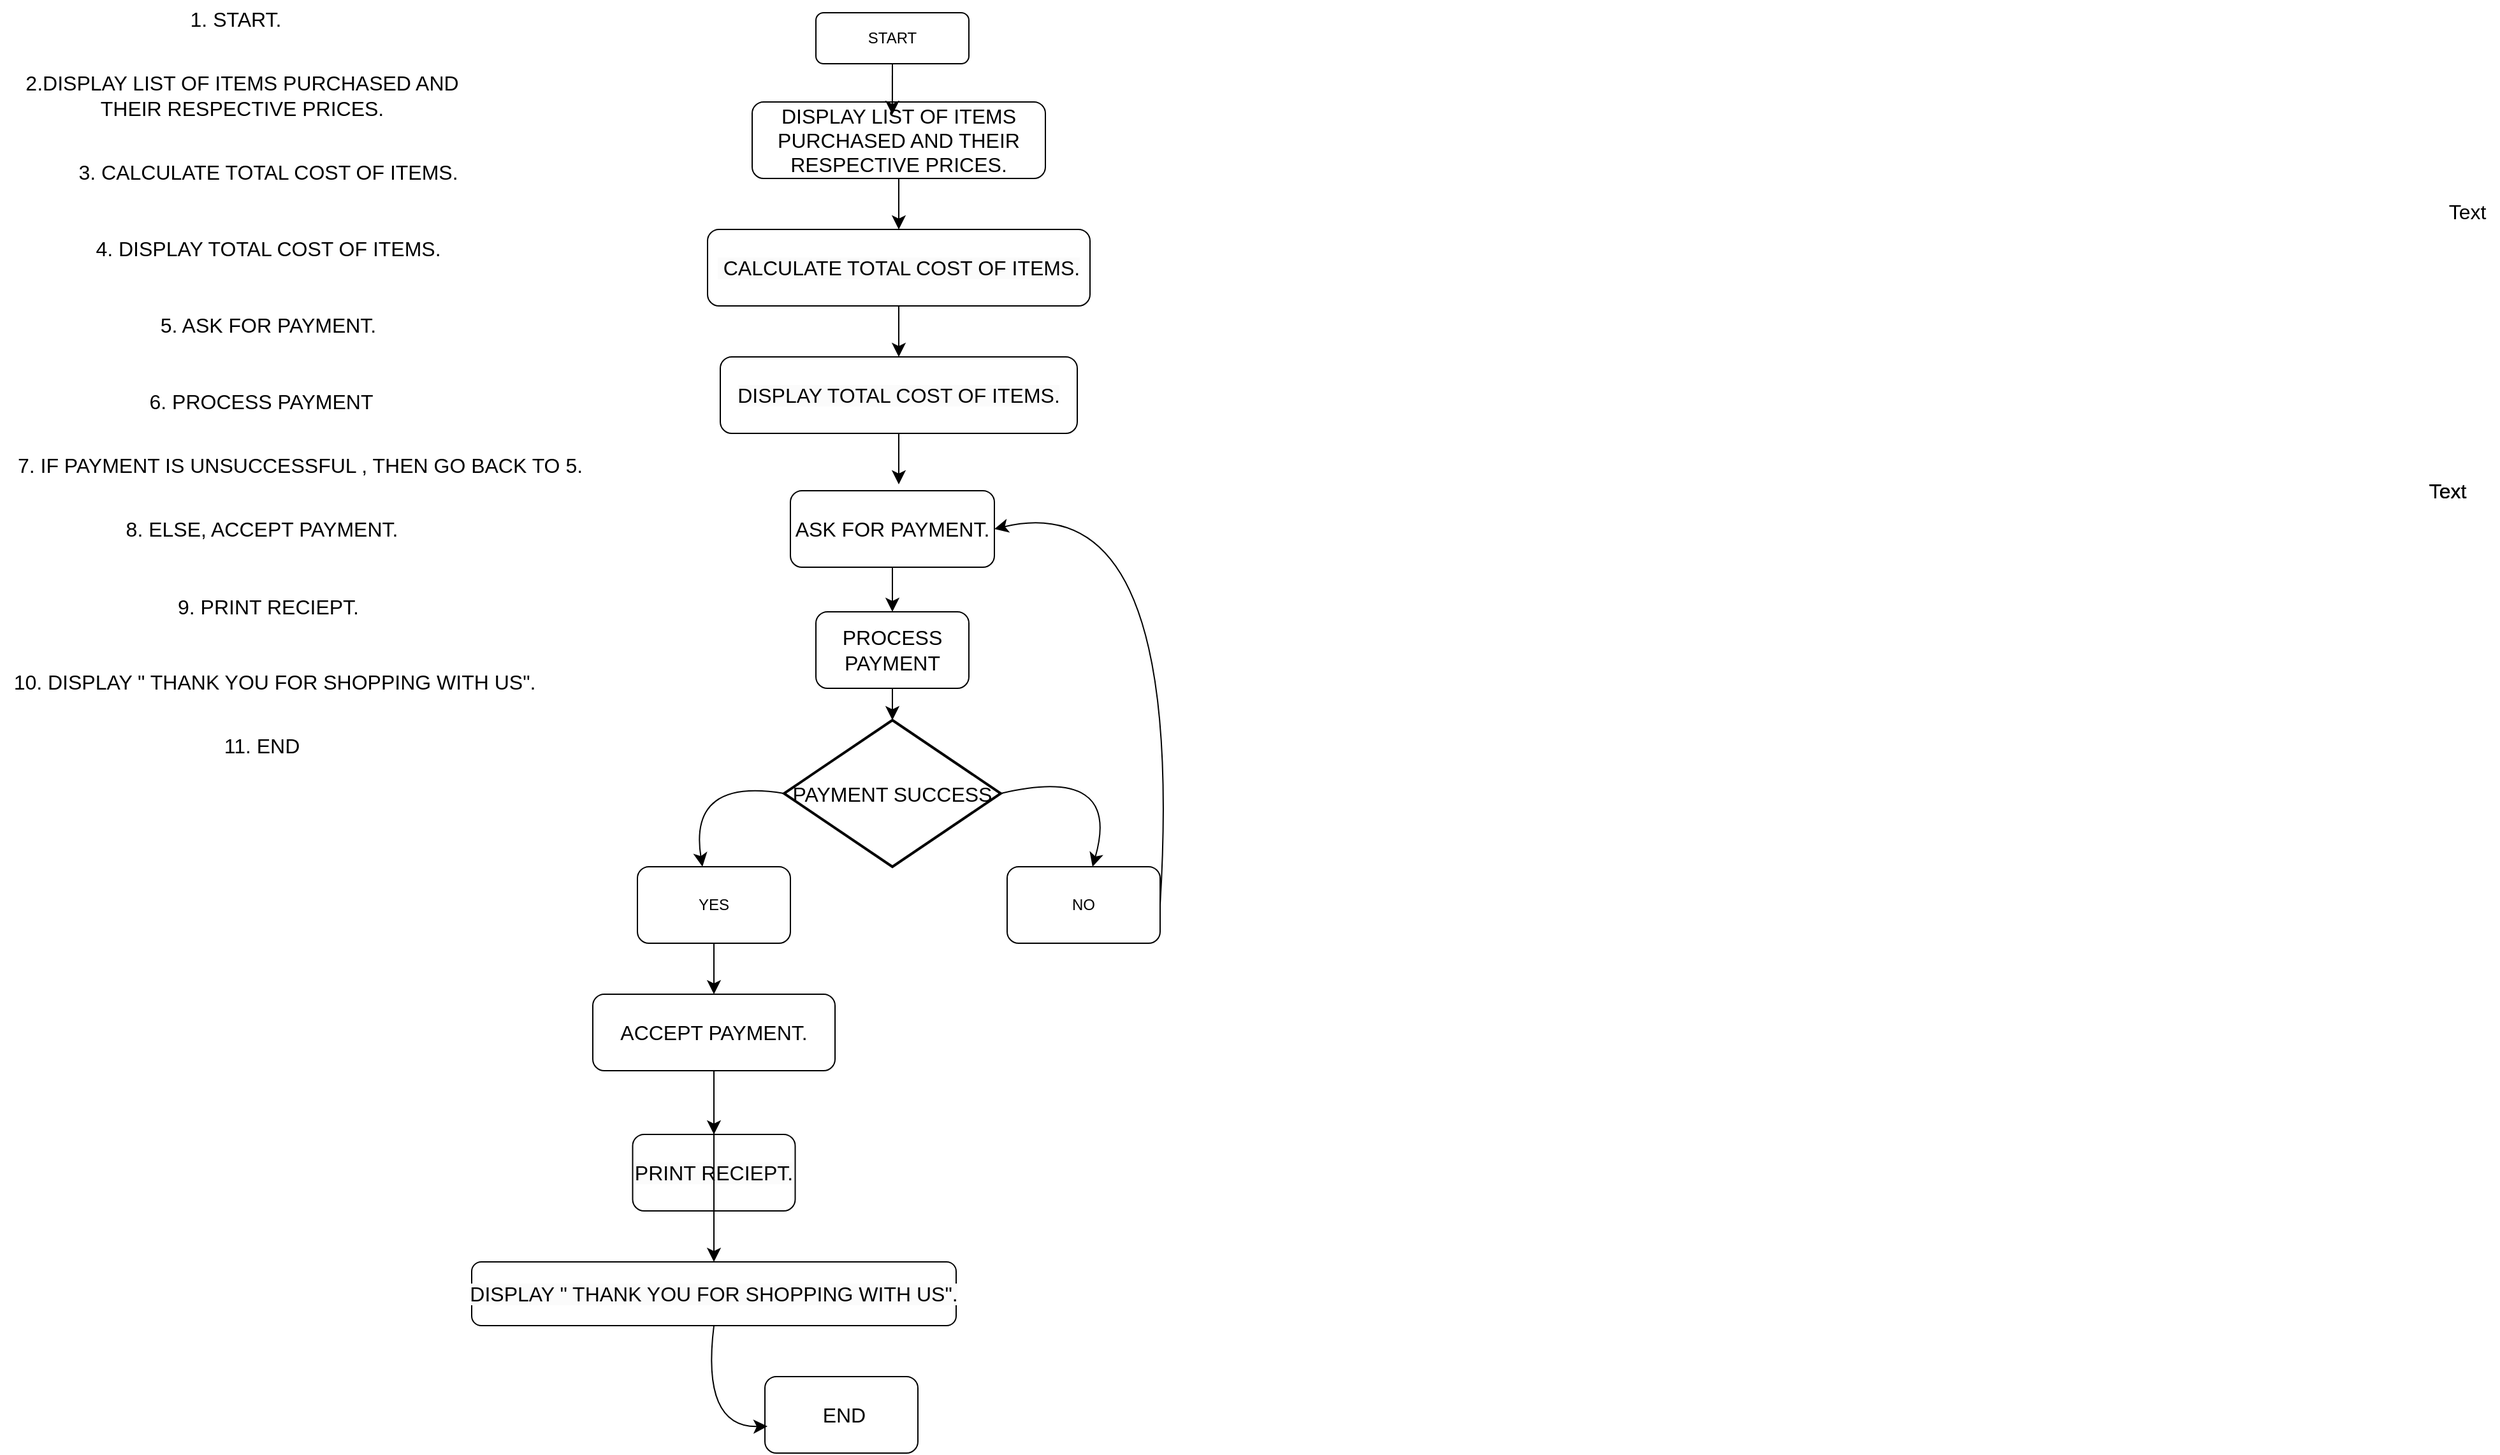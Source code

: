 <mxfile version="24.2.1" type="github">
  <diagram id="C5RBs43oDa-KdzZeNtuy" name="Page-1">
    <mxGraphModel dx="2848" dy="806" grid="1" gridSize="10" guides="1" tooltips="1" connect="1" arrows="1" fold="1" page="1" pageScale="1" pageWidth="827" pageHeight="1169" math="0" shadow="0">
      <root>
        <mxCell id="WIyWlLk6GJQsqaUBKTNV-0" />
        <mxCell id="WIyWlLk6GJQsqaUBKTNV-1" parent="WIyWlLk6GJQsqaUBKTNV-0" />
        <mxCell id="LW-r0Mx9nj2kIZK--Os6-0" value="Text" style="text;html=1;align=center;verticalAlign=middle;whiteSpace=wrap;rounded=0;fontSize=16;" vertex="1" parent="WIyWlLk6GJQsqaUBKTNV-1">
          <mxGeometry x="250" y="390" width="60" height="30" as="geometry" />
        </mxCell>
        <mxCell id="LW-r0Mx9nj2kIZK--Os6-1" value="Text" style="text;html=1;align=center;verticalAlign=middle;whiteSpace=wrap;rounded=0;fontSize=16;" vertex="1" parent="WIyWlLk6GJQsqaUBKTNV-1">
          <mxGeometry x="250" y="390" width="60" height="30" as="geometry" />
        </mxCell>
        <mxCell id="LW-r0Mx9nj2kIZK--Os6-2" value="Text" style="text;html=1;align=center;verticalAlign=middle;whiteSpace=wrap;rounded=0;fontSize=16;" vertex="1" parent="WIyWlLk6GJQsqaUBKTNV-1">
          <mxGeometry x="250" y="390" width="60" height="30" as="geometry" />
        </mxCell>
        <mxCell id="LW-r0Mx9nj2kIZK--Os6-3" value="6. PROCESS PAYMENT" style="text;html=1;align=center;verticalAlign=middle;whiteSpace=wrap;rounded=0;fontSize=16;" vertex="1" parent="WIyWlLk6GJQsqaUBKTNV-1">
          <mxGeometry x="-1560" y="320" width="250" height="30" as="geometry" />
        </mxCell>
        <mxCell id="LW-r0Mx9nj2kIZK--Os6-4" value="2.DISPLAY LIST OF ITEMS PURCHASED AND THEIR RESPECTIVE PRICES." style="text;html=1;align=center;verticalAlign=middle;whiteSpace=wrap;rounded=0;fontSize=16;" vertex="1" parent="WIyWlLk6GJQsqaUBKTNV-1">
          <mxGeometry x="-1630" y="80" width="360" height="30" as="geometry" />
        </mxCell>
        <mxCell id="LW-r0Mx9nj2kIZK--Os6-5" value="1. START." style="text;html=1;align=center;verticalAlign=middle;whiteSpace=wrap;rounded=0;fontSize=16;" vertex="1" parent="WIyWlLk6GJQsqaUBKTNV-1">
          <mxGeometry x="-1620" y="20" width="330" height="30" as="geometry" />
        </mxCell>
        <mxCell id="LW-r0Mx9nj2kIZK--Os6-8" value="4. DISPLAY TOTAL COST OF ITEMS." style="text;html=1;align=center;verticalAlign=middle;resizable=0;points=[];autosize=1;strokeColor=none;fillColor=none;fontSize=16;" vertex="1" parent="WIyWlLk6GJQsqaUBKTNV-1">
          <mxGeometry x="-1575" y="200" width="290" height="30" as="geometry" />
        </mxCell>
        <mxCell id="LW-r0Mx9nj2kIZK--Os6-9" value="10. DISPLAY &quot; THANK YOU FOR SHOPPING WITH US&quot;." style="text;html=1;align=center;verticalAlign=middle;resizable=0;points=[];autosize=1;strokeColor=none;fillColor=none;fontSize=16;" vertex="1" parent="WIyWlLk6GJQsqaUBKTNV-1">
          <mxGeometry x="-1640" y="540" width="430" height="30" as="geometry" />
        </mxCell>
        <mxCell id="LW-r0Mx9nj2kIZK--Os6-10" value="3. CALCULATE TOTAL COST OF ITEMS." style="text;html=1;align=center;verticalAlign=middle;resizable=0;points=[];autosize=1;strokeColor=none;fillColor=none;fontSize=16;" vertex="1" parent="WIyWlLk6GJQsqaUBKTNV-1">
          <mxGeometry x="-1590" y="140" width="320" height="30" as="geometry" />
        </mxCell>
        <mxCell id="LW-r0Mx9nj2kIZK--Os6-11" value="5. ASK FOR PAYMENT." style="text;html=1;align=center;verticalAlign=middle;resizable=0;points=[];autosize=1;strokeColor=none;fillColor=none;fontSize=16;" vertex="1" parent="WIyWlLk6GJQsqaUBKTNV-1">
          <mxGeometry x="-1525" y="260" width="190" height="30" as="geometry" />
        </mxCell>
        <mxCell id="LW-r0Mx9nj2kIZK--Os6-12" value="7. IF PAYMENT IS UNSUCCESSFUL , THEN GO BACK TO 5." style="text;html=1;align=center;verticalAlign=middle;resizable=0;points=[];autosize=1;strokeColor=none;fillColor=none;fontSize=16;" vertex="1" parent="WIyWlLk6GJQsqaUBKTNV-1">
          <mxGeometry x="-1640" y="370" width="470" height="30" as="geometry" />
        </mxCell>
        <mxCell id="LW-r0Mx9nj2kIZK--Os6-14" value="8. ELSE, ACCEPT PAYMENT." style="text;html=1;align=center;verticalAlign=middle;resizable=0;points=[];autosize=1;strokeColor=none;fillColor=none;fontSize=16;" vertex="1" parent="WIyWlLk6GJQsqaUBKTNV-1">
          <mxGeometry x="-1555" y="420" width="240" height="30" as="geometry" />
        </mxCell>
        <mxCell id="LW-r0Mx9nj2kIZK--Os6-15" value="9. PRINT RECIEPT." style="text;html=1;align=center;verticalAlign=middle;resizable=0;points=[];autosize=1;strokeColor=none;fillColor=none;fontSize=16;" vertex="1" parent="WIyWlLk6GJQsqaUBKTNV-1">
          <mxGeometry x="-1515" y="481" width="170" height="30" as="geometry" />
        </mxCell>
        <mxCell id="LW-r0Mx9nj2kIZK--Os6-16" value="11. END" style="text;html=1;align=center;verticalAlign=middle;resizable=0;points=[];autosize=1;strokeColor=none;fillColor=none;fontSize=16;" vertex="1" parent="WIyWlLk6GJQsqaUBKTNV-1">
          <mxGeometry x="-1475" y="590" width="80" height="30" as="geometry" />
        </mxCell>
        <mxCell id="LW-r0Mx9nj2kIZK--Os6-17" value="START" style="rounded=1;whiteSpace=wrap;html=1;" vertex="1" parent="WIyWlLk6GJQsqaUBKTNV-1">
          <mxGeometry x="-1000" y="30" width="120" height="40" as="geometry" />
        </mxCell>
        <mxCell id="LW-r0Mx9nj2kIZK--Os6-42" style="edgeStyle=none;curved=1;rounded=0;orthogonalLoop=1;jettySize=auto;html=1;exitX=0.5;exitY=1;exitDx=0;exitDy=0;entryX=0.5;entryY=0;entryDx=0;entryDy=0;fontSize=12;startSize=8;endSize=8;" edge="1" parent="WIyWlLk6GJQsqaUBKTNV-1" source="LW-r0Mx9nj2kIZK--Os6-18" target="LW-r0Mx9nj2kIZK--Os6-25">
          <mxGeometry relative="1" as="geometry" />
        </mxCell>
        <mxCell id="LW-r0Mx9nj2kIZK--Os6-18" value="&lt;span style=&quot;font-size: 16px; text-wrap: nowrap;&quot;&gt;ASK FOR PAYMENT.&lt;/span&gt;" style="rounded=1;whiteSpace=wrap;html=1;" vertex="1" parent="WIyWlLk6GJQsqaUBKTNV-1">
          <mxGeometry x="-1020" y="405" width="160" height="60" as="geometry" />
        </mxCell>
        <mxCell id="LW-r0Mx9nj2kIZK--Os6-51" style="edgeStyle=none;curved=1;rounded=0;orthogonalLoop=1;jettySize=auto;html=1;exitX=1;exitY=0.5;exitDx=0;exitDy=0;entryX=1;entryY=0.5;entryDx=0;entryDy=0;fontSize=12;startSize=8;endSize=8;" edge="1" parent="WIyWlLk6GJQsqaUBKTNV-1" source="LW-r0Mx9nj2kIZK--Os6-19" target="LW-r0Mx9nj2kIZK--Os6-18">
          <mxGeometry relative="1" as="geometry">
            <Array as="points">
              <mxPoint x="-710" y="400" />
            </Array>
          </mxGeometry>
        </mxCell>
        <mxCell id="LW-r0Mx9nj2kIZK--Os6-19" value="NO" style="rounded=1;whiteSpace=wrap;html=1;" vertex="1" parent="WIyWlLk6GJQsqaUBKTNV-1">
          <mxGeometry x="-850" y="700" width="120" height="60" as="geometry" />
        </mxCell>
        <mxCell id="LW-r0Mx9nj2kIZK--Os6-41" style="edgeStyle=none;curved=1;rounded=0;orthogonalLoop=1;jettySize=auto;html=1;exitX=0.5;exitY=1;exitDx=0;exitDy=0;fontSize=12;startSize=8;endSize=8;" edge="1" parent="WIyWlLk6GJQsqaUBKTNV-1" source="LW-r0Mx9nj2kIZK--Os6-22">
          <mxGeometry relative="1" as="geometry">
            <mxPoint x="-935" y="400" as="targetPoint" />
          </mxGeometry>
        </mxCell>
        <mxCell id="LW-r0Mx9nj2kIZK--Os6-22" value="&lt;span style=&quot;color: rgb(0, 0, 0); font-family: Helvetica; font-size: 16px; font-style: normal; font-variant-ligatures: normal; font-variant-caps: normal; font-weight: 400; letter-spacing: normal; orphans: 2; text-align: center; text-indent: 0px; text-transform: none; widows: 2; word-spacing: 0px; -webkit-text-stroke-width: 0px; white-space: nowrap; background-color: rgb(251, 251, 251); text-decoration-thickness: initial; text-decoration-style: initial; text-decoration-color: initial; display: inline !important; float: none;&quot;&gt;DISPLAY TOTAL COST OF ITEMS.&lt;/span&gt;" style="rounded=1;whiteSpace=wrap;html=1;" vertex="1" parent="WIyWlLk6GJQsqaUBKTNV-1">
          <mxGeometry x="-1075" y="300" width="280" height="60" as="geometry" />
        </mxCell>
        <mxCell id="LW-r0Mx9nj2kIZK--Os6-25" value="&lt;span style=&quot;font-size: 16px;&quot;&gt;PROCESS PAYMENT&lt;/span&gt;" style="rounded=1;whiteSpace=wrap;html=1;" vertex="1" parent="WIyWlLk6GJQsqaUBKTNV-1">
          <mxGeometry x="-1000" y="500" width="120" height="60" as="geometry" />
        </mxCell>
        <mxCell id="LW-r0Mx9nj2kIZK--Os6-40" style="edgeStyle=none;curved=1;rounded=0;orthogonalLoop=1;jettySize=auto;html=1;exitX=0.5;exitY=1;exitDx=0;exitDy=0;entryX=0.5;entryY=0;entryDx=0;entryDy=0;fontSize=12;startSize=8;endSize=8;" edge="1" parent="WIyWlLk6GJQsqaUBKTNV-1" source="LW-r0Mx9nj2kIZK--Os6-26" target="LW-r0Mx9nj2kIZK--Os6-22">
          <mxGeometry relative="1" as="geometry" />
        </mxCell>
        <mxCell id="LW-r0Mx9nj2kIZK--Os6-26" value="&lt;span style=&quot;color: rgb(0, 0, 0); font-family: Helvetica; font-size: 16px; font-style: normal; font-variant-ligatures: normal; font-variant-caps: normal; font-weight: 400; letter-spacing: normal; orphans: 2; text-align: center; text-indent: 0px; text-transform: none; widows: 2; word-spacing: 0px; -webkit-text-stroke-width: 0px; white-space: nowrap; background-color: rgb(251, 251, 251); text-decoration-thickness: initial; text-decoration-style: initial; text-decoration-color: initial; display: inline !important; float: none;&quot;&gt;&amp;nbsp;CALCULATE TOTAL COST OF ITEMS.&lt;/span&gt;" style="rounded=1;whiteSpace=wrap;html=1;" vertex="1" parent="WIyWlLk6GJQsqaUBKTNV-1">
          <mxGeometry x="-1085" y="200" width="300" height="60" as="geometry" />
        </mxCell>
        <mxCell id="LW-r0Mx9nj2kIZK--Os6-39" style="edgeStyle=none;curved=1;rounded=0;orthogonalLoop=1;jettySize=auto;html=1;exitX=0.5;exitY=1;exitDx=0;exitDy=0;entryX=0.5;entryY=0;entryDx=0;entryDy=0;fontSize=12;startSize=8;endSize=8;" edge="1" parent="WIyWlLk6GJQsqaUBKTNV-1" source="LW-r0Mx9nj2kIZK--Os6-27" target="LW-r0Mx9nj2kIZK--Os6-26">
          <mxGeometry relative="1" as="geometry" />
        </mxCell>
        <mxCell id="LW-r0Mx9nj2kIZK--Os6-27" value="&lt;span style=&quot;font-size: 16px;&quot;&gt;DISPLAY LIST OF ITEMS PURCHASED AND THEIR RESPECTIVE PRICES.&lt;/span&gt;" style="rounded=1;whiteSpace=wrap;html=1;" vertex="1" parent="WIyWlLk6GJQsqaUBKTNV-1">
          <mxGeometry x="-1050" y="100" width="230" height="60" as="geometry" />
        </mxCell>
        <mxCell id="LW-r0Mx9nj2kIZK--Os6-28" value="Text" style="text;html=1;align=center;verticalAlign=middle;resizable=0;points=[];autosize=1;strokeColor=none;fillColor=none;fontSize=16;" vertex="1" parent="WIyWlLk6GJQsqaUBKTNV-1">
          <mxGeometry x="270" y="171" width="50" height="30" as="geometry" />
        </mxCell>
        <mxCell id="LW-r0Mx9nj2kIZK--Os6-47" style="edgeStyle=none;curved=1;rounded=0;orthogonalLoop=1;jettySize=auto;html=1;exitX=0.5;exitY=1;exitDx=0;exitDy=0;entryX=0.5;entryY=0;entryDx=0;entryDy=0;fontSize=12;startSize=8;endSize=8;" edge="1" parent="WIyWlLk6GJQsqaUBKTNV-1" source="LW-r0Mx9nj2kIZK--Os6-30" target="LW-r0Mx9nj2kIZK--Os6-33">
          <mxGeometry relative="1" as="geometry" />
        </mxCell>
        <mxCell id="LW-r0Mx9nj2kIZK--Os6-30" value="YES" style="rounded=1;whiteSpace=wrap;html=1;" vertex="1" parent="WIyWlLk6GJQsqaUBKTNV-1">
          <mxGeometry x="-1140" y="700" width="120" height="60" as="geometry" />
        </mxCell>
        <mxCell id="LW-r0Mx9nj2kIZK--Os6-31" style="edgeStyle=none;curved=1;rounded=0;orthogonalLoop=1;jettySize=auto;html=1;exitX=1;exitY=0;exitDx=0;exitDy=0;fontSize=12;startSize=8;endSize=8;" edge="1" parent="WIyWlLk6GJQsqaUBKTNV-1" source="LW-r0Mx9nj2kIZK--Os6-30" target="LW-r0Mx9nj2kIZK--Os6-30">
          <mxGeometry relative="1" as="geometry" />
        </mxCell>
        <mxCell id="LW-r0Mx9nj2kIZK--Os6-32" value="&lt;meta charset=&quot;utf-8&quot;&gt;&lt;span style=&quot;color: rgb(0, 0, 0); font-family: Helvetica; font-size: 16px; font-style: normal; font-variant-ligatures: normal; font-variant-caps: normal; font-weight: 400; letter-spacing: normal; orphans: 2; text-align: center; text-indent: 0px; text-transform: none; widows: 2; word-spacing: 0px; -webkit-text-stroke-width: 0px; white-space: nowrap; background-color: rgb(251, 251, 251); text-decoration-thickness: initial; text-decoration-style: initial; text-decoration-color: initial; display: inline !important; float: none;&quot;&gt;PRINT RECIEPT.&lt;/span&gt;" style="rounded=1;whiteSpace=wrap;html=1;" vertex="1" parent="WIyWlLk6GJQsqaUBKTNV-1">
          <mxGeometry x="-1143.75" y="910" width="127.5" height="60" as="geometry" />
        </mxCell>
        <mxCell id="LW-r0Mx9nj2kIZK--Os6-48" style="edgeStyle=none;curved=1;rounded=0;orthogonalLoop=1;jettySize=auto;html=1;exitX=0.5;exitY=1;exitDx=0;exitDy=0;entryX=0.5;entryY=0;entryDx=0;entryDy=0;fontSize=12;startSize=8;endSize=8;" edge="1" parent="WIyWlLk6GJQsqaUBKTNV-1" source="LW-r0Mx9nj2kIZK--Os6-33" target="LW-r0Mx9nj2kIZK--Os6-32">
          <mxGeometry relative="1" as="geometry" />
        </mxCell>
        <mxCell id="LW-r0Mx9nj2kIZK--Os6-49" value="" style="edgeStyle=none;curved=1;rounded=0;orthogonalLoop=1;jettySize=auto;html=1;fontSize=12;startSize=8;endSize=8;" edge="1" parent="WIyWlLk6GJQsqaUBKTNV-1" source="LW-r0Mx9nj2kIZK--Os6-33" target="LW-r0Mx9nj2kIZK--Os6-34">
          <mxGeometry relative="1" as="geometry" />
        </mxCell>
        <mxCell id="LW-r0Mx9nj2kIZK--Os6-33" value="&lt;span style=&quot;font-size: 16px; text-wrap: nowrap;&quot;&gt;ACCEPT PAYMENT.&lt;/span&gt;" style="rounded=1;whiteSpace=wrap;html=1;" vertex="1" parent="WIyWlLk6GJQsqaUBKTNV-1">
          <mxGeometry x="-1175" y="800" width="190" height="60" as="geometry" />
        </mxCell>
        <mxCell id="LW-r0Mx9nj2kIZK--Os6-34" value="&lt;span style=&quot;color: rgb(0, 0, 0); font-family: Helvetica; font-size: 16px; font-style: normal; font-variant-ligatures: normal; font-variant-caps: normal; font-weight: 400; letter-spacing: normal; orphans: 2; text-align: center; text-indent: 0px; text-transform: none; widows: 2; word-spacing: 0px; -webkit-text-stroke-width: 0px; white-space: nowrap; background-color: rgb(251, 251, 251); text-decoration-thickness: initial; text-decoration-style: initial; text-decoration-color: initial; display: inline !important; float: none;&quot;&gt;DISPLAY &quot; THANK YOU FOR SHOPPING WITH US&quot;.&lt;/span&gt;" style="rounded=1;whiteSpace=wrap;html=1;" vertex="1" parent="WIyWlLk6GJQsqaUBKTNV-1">
          <mxGeometry x="-1270" y="1010" width="380" height="50" as="geometry" />
        </mxCell>
        <mxCell id="LW-r0Mx9nj2kIZK--Os6-35" value="&lt;span style=&quot;font-size: 16px; text-wrap: nowrap;&quot;&gt;&amp;nbsp;END&lt;/span&gt;" style="rounded=1;whiteSpace=wrap;html=1;" vertex="1" parent="WIyWlLk6GJQsqaUBKTNV-1">
          <mxGeometry x="-1040" y="1100" width="120" height="60" as="geometry" />
        </mxCell>
        <mxCell id="LW-r0Mx9nj2kIZK--Os6-36" style="edgeStyle=none;curved=1;rounded=0;orthogonalLoop=1;jettySize=auto;html=1;exitX=1;exitY=1;exitDx=0;exitDy=0;fontSize=12;startSize=8;endSize=8;" edge="1" parent="WIyWlLk6GJQsqaUBKTNV-1" source="LW-r0Mx9nj2kIZK--Os6-34" target="LW-r0Mx9nj2kIZK--Os6-34">
          <mxGeometry relative="1" as="geometry" />
        </mxCell>
        <mxCell id="LW-r0Mx9nj2kIZK--Os6-44" style="edgeStyle=none;curved=1;rounded=0;orthogonalLoop=1;jettySize=auto;html=1;exitX=1;exitY=0.5;exitDx=0;exitDy=0;exitPerimeter=0;fontSize=12;startSize=8;endSize=8;entryX=0.558;entryY=0;entryDx=0;entryDy=0;entryPerimeter=0;" edge="1" parent="WIyWlLk6GJQsqaUBKTNV-1" source="LW-r0Mx9nj2kIZK--Os6-37" target="LW-r0Mx9nj2kIZK--Os6-19">
          <mxGeometry relative="1" as="geometry">
            <mxPoint x="-780" y="643" as="targetPoint" />
            <Array as="points">
              <mxPoint x="-760" y="620" />
            </Array>
          </mxGeometry>
        </mxCell>
        <mxCell id="LW-r0Mx9nj2kIZK--Os6-45" style="edgeStyle=none;curved=1;rounded=0;orthogonalLoop=1;jettySize=auto;html=1;exitX=0;exitY=0.5;exitDx=0;exitDy=0;exitPerimeter=0;fontSize=12;startSize=8;endSize=8;entryX=0.425;entryY=0;entryDx=0;entryDy=0;entryPerimeter=0;" edge="1" parent="WIyWlLk6GJQsqaUBKTNV-1" source="LW-r0Mx9nj2kIZK--Os6-37" target="LW-r0Mx9nj2kIZK--Os6-30">
          <mxGeometry relative="1" as="geometry">
            <mxPoint x="-1080" y="643" as="targetPoint" />
            <Array as="points">
              <mxPoint x="-1100" y="630" />
            </Array>
          </mxGeometry>
        </mxCell>
        <mxCell id="LW-r0Mx9nj2kIZK--Os6-37" value="&lt;span style=&quot;font-size: 16px; text-wrap: nowrap;&quot;&gt;PAYMENT SUCCESS&lt;/span&gt;" style="strokeWidth=2;html=1;shape=mxgraph.flowchart.decision;whiteSpace=wrap;" vertex="1" parent="WIyWlLk6GJQsqaUBKTNV-1">
          <mxGeometry x="-1025" y="585" width="170" height="115" as="geometry" />
        </mxCell>
        <mxCell id="LW-r0Mx9nj2kIZK--Os6-38" style="edgeStyle=none;curved=1;rounded=0;orthogonalLoop=1;jettySize=auto;html=1;exitX=0.5;exitY=1;exitDx=0;exitDy=0;entryX=0.478;entryY=0.167;entryDx=0;entryDy=0;entryPerimeter=0;fontSize=12;startSize=8;endSize=8;" edge="1" parent="WIyWlLk6GJQsqaUBKTNV-1" source="LW-r0Mx9nj2kIZK--Os6-17" target="LW-r0Mx9nj2kIZK--Os6-27">
          <mxGeometry relative="1" as="geometry" />
        </mxCell>
        <mxCell id="LW-r0Mx9nj2kIZK--Os6-43" style="edgeStyle=none;curved=1;rounded=0;orthogonalLoop=1;jettySize=auto;html=1;exitX=0.5;exitY=1;exitDx=0;exitDy=0;entryX=0.5;entryY=0;entryDx=0;entryDy=0;entryPerimeter=0;fontSize=12;startSize=8;endSize=8;" edge="1" parent="WIyWlLk6GJQsqaUBKTNV-1" source="LW-r0Mx9nj2kIZK--Os6-25" target="LW-r0Mx9nj2kIZK--Os6-37">
          <mxGeometry relative="1" as="geometry" />
        </mxCell>
        <mxCell id="LW-r0Mx9nj2kIZK--Os6-46" style="edgeStyle=none;curved=1;rounded=0;orthogonalLoop=1;jettySize=auto;html=1;exitX=0.5;exitY=0;exitDx=0;exitDy=0;fontSize=12;startSize=8;endSize=8;" edge="1" parent="WIyWlLk6GJQsqaUBKTNV-1" source="LW-r0Mx9nj2kIZK--Os6-30" target="LW-r0Mx9nj2kIZK--Os6-30">
          <mxGeometry relative="1" as="geometry" />
        </mxCell>
        <mxCell id="LW-r0Mx9nj2kIZK--Os6-50" style="edgeStyle=none;curved=1;rounded=0;orthogonalLoop=1;jettySize=auto;html=1;exitX=0.5;exitY=1;exitDx=0;exitDy=0;entryX=0.017;entryY=0.65;entryDx=0;entryDy=0;entryPerimeter=0;fontSize=12;startSize=8;endSize=8;" edge="1" parent="WIyWlLk6GJQsqaUBKTNV-1" source="LW-r0Mx9nj2kIZK--Os6-34" target="LW-r0Mx9nj2kIZK--Os6-35">
          <mxGeometry relative="1" as="geometry">
            <Array as="points">
              <mxPoint x="-1090" y="1140" />
            </Array>
          </mxGeometry>
        </mxCell>
      </root>
    </mxGraphModel>
  </diagram>
</mxfile>
